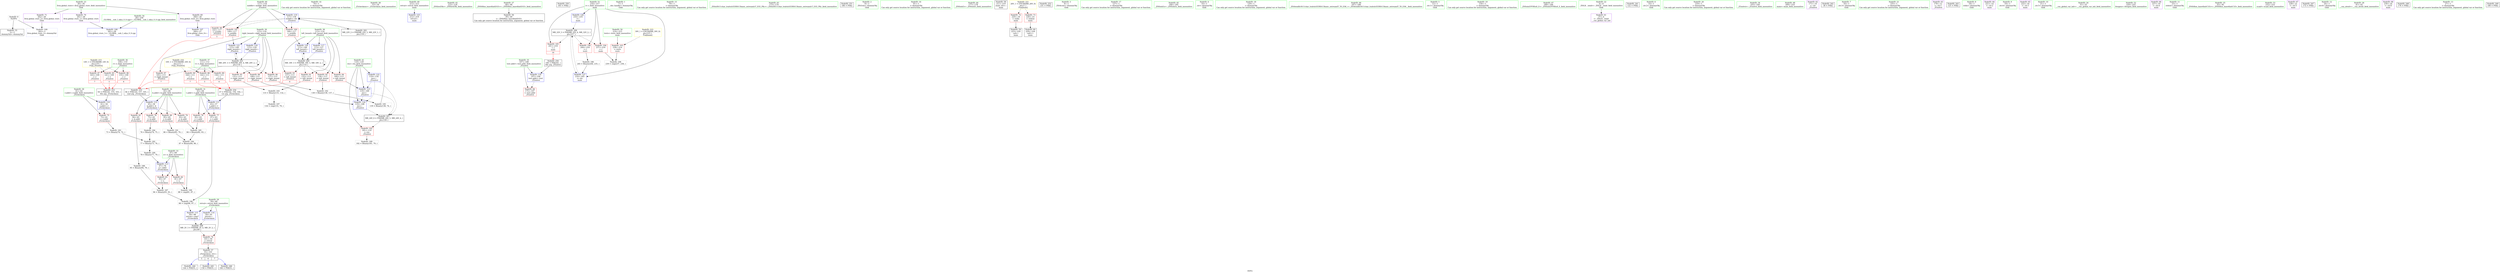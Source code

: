 digraph "SVFG" {
	label="SVFG";

	Node0x565008759e20 [shape=record,color=grey,label="{NodeID: 0\nNullPtr}"];
	Node0x565008759e20 -> Node0x5650087723a0[style=solid];
	Node0x565008759e20 -> Node0x565008770fc0[style=solid];
	Node0x5650087715f0 [shape=record,color=red,label="{NodeID: 97\n165\<--115\n\<--right_bound\n_Z5solvei\n|{<s0>7}}"];
	Node0x5650087715f0:s0 -> Node0x565008791440[style=solid,color=red];
	Node0x56500876ed50 [shape=record,color=green,label="{NodeID: 14\n74\<--1\n\<--dummyObj\nCan only get source location for instruction, argument, global var or function.}"];
	Node0x5650087749a0 [shape=record,color=grey,label="{NodeID: 194\n87 = Binary(84, 86, )\n}"];
	Node0x5650087749a0 -> Node0x565008775120[style=solid];
	Node0x565008771190 [shape=record,color=blue,label="{NodeID: 111\n63\<--57\nt.addr\<--t\n_Z5checkxxx\n}"];
	Node0x565008771190 -> Node0x5650087735a0[style=dashed];
	Node0x565008771190 -> Node0x565008773670[style=dashed];
	Node0x56500876fb50 [shape=record,color=green,label="{NodeID: 28\n53\<--54\n_Z5checkxxx\<--_Z5checkxxx_field_insensitive\n}"];
	Node0x565008784f30 [shape=record,color=black,label="{NodeID: 208\nMR_2V_3 = PHI(MR_2V_4, MR_2V_2, )\npts\{60 \}\n}"];
	Node0x565008784f30 -> Node0x565008773400[style=dashed];
	Node0x565008776e20 [shape=record,color=blue,label="{NodeID: 125\n212\<--219\nretval\<--\nmain\n}"];
	Node0x565008770710 [shape=record,color=green,label="{NodeID: 42\n123\<--124\n_ZNSirsERx\<--_ZNSirsERx_field_insensitive\n}"];
	Node0x5650087724a0 [shape=record,color=black,label="{NodeID: 56\n39\<--40\n\<--_ZNSt8ios_base4InitD1Ev\nCan only get source location for instruction, argument, global var or function.}"];
	Node0x565008773060 [shape=record,color=purple,label="{NodeID: 70\n261\<--26\nllvm.global_ctors_1\<--llvm.global_ctors\nGlob }"];
	Node0x565008773060 -> Node0x565008770ec0[style=solid];
	Node0x565008790b40 [shape=record,color=black,label="{NodeID: 250\n183 = PHI()\n}"];
	Node0x565008773c20 [shape=record,color=red,label="{NodeID: 84\n175\<--107\n\<--test.addr\n_Z5solvei\n}"];
	Node0x56500876de20 [shape=record,color=green,label="{NodeID: 1\n7\<--1\n__dso_handle\<--dummyObj\nGlob }"];
	Node0x5650087716c0 [shape=record,color=red,label="{NodeID: 98\n168\<--115\n\<--right_bound\n_Z5solvei\n}"];
	Node0x5650087716c0 -> Node0x565008776d50[style=solid];
	Node0x56500876ee50 [shape=record,color=green,label="{NodeID: 15\n79\<--1\n\<--dummyObj\nCan only get source location for instruction, argument, global var or function.}"];
	Node0x565008774b20 [shape=record,color=grey,label="{NodeID: 195\n139 = Binary(138, 74, )\n}"];
	Node0x565008774b20 -> Node0x565008776940[style=solid];
	Node0x565008771260 [shape=record,color=blue,label="{NodeID: 112\n65\<--58\nk.addr\<--k\n_Z5checkxxx\n}"];
	Node0x565008771260 -> Node0x565008773740[style=dashed];
	Node0x565008771260 -> Node0x565008773810[style=dashed];
	Node0x565008771260 -> Node0x5650087738e0[style=dashed];
	Node0x565008771260 -> Node0x5650087739b0[style=dashed];
	Node0x56500876fc50 [shape=record,color=green,label="{NodeID: 29\n59\<--60\nretval\<--retval_field_insensitive\n_Z5checkxxx\n}"];
	Node0x56500876fc50 -> Node0x565008773400[style=solid];
	Node0x56500876fc50 -> Node0x565008771400[style=solid];
	Node0x56500876fc50 -> Node0x565008776600[style=solid];
	Node0x565008776ef0 [shape=record,color=blue,label="{NodeID: 126\n216\<--235\ni\<--\nmain\n}"];
	Node0x565008776ef0 -> Node0x565008784530[style=dashed];
	Node0x565008770810 [shape=record,color=green,label="{NodeID: 43\n173\<--174\n_ZStlsISt11char_traitsIcEERSt13basic_ostreamIcT_ES5_PKc\<--_ZStlsISt11char_traitsIcEERSt13basic_ostreamIcT_ES5_PKc_field_insensitive\n}"];
	Node0x565008786b10 [shape=record,color=yellow,style=double,label="{NodeID: 223\n30V_1 = ENCHI(MR_30V_0)\npts\{215 \}\nFun[main]}"];
	Node0x565008786b10 -> Node0x565008771ad0[style=dashed];
	Node0x5650087725a0 [shape=record,color=black,label="{NodeID: 57\n55\<--101\n_Z5checkxxx_ret\<--\n_Z5checkxxx\n|{<s0>5|<s1>6|<s2>7}}"];
	Node0x5650087725a0:s0 -> Node0x5650087904a0[style=solid,color=blue];
	Node0x5650087725a0:s1 -> Node0x565008790600[style=solid,color=blue];
	Node0x5650087725a0:s2 -> Node0x565008790700[style=solid,color=blue];
	Node0x565008773160 [shape=record,color=purple,label="{NodeID: 71\n262\<--26\nllvm.global_ctors_2\<--llvm.global_ctors\nGlob }"];
	Node0x565008773160 -> Node0x565008770fc0[style=solid];
	Node0x565008790c40 [shape=record,color=black,label="{NodeID: 251\n186 = PHI()\n}"];
	Node0x565008773cf0 [shape=record,color=red,label="{NodeID: 85\n141\<--109\n\<--r\n_Z5solvei\n|{<s0>5}}"];
	Node0x565008773cf0:s0 -> Node0x565008790de0[style=solid,color=red];
	Node0x56500876deb0 [shape=record,color=green,label="{NodeID: 2\n8\<--1\n_ZSt3cin\<--dummyObj\nGlob }"];
	Node0x56500877a020 [shape=record,color=grey,label="{NodeID: 182\n77 = Binary(73, 76, )\n}"];
	Node0x56500877a020 -> Node0x56500877ac20[style=solid];
	Node0x565008771790 [shape=record,color=red,label="{NodeID: 99\n143\<--117\n\<--middle\n_Z5solvei\n|{<s0>5}}"];
	Node0x565008771790:s0 -> Node0x565008791440[style=solid,color=red];
	Node0x56500876ef50 [shape=record,color=green,label="{NodeID: 16\n91\<--1\n\<--dummyObj\nCan only get source location for instruction, argument, global var or function.}"];
	Node0x565008774ca0 [shape=record,color=grey,label="{NodeID: 196\n98 = cmp(96, 97, )\n}"];
	Node0x565008774ca0 -> Node0x565008776600[style=solid];
	Node0x565008771330 [shape=record,color=blue,label="{NodeID: 113\n67\<--78\nx\<--add2\n_Z5checkxxx\n}"];
	Node0x565008771330 -> Node0x565008773a80[style=dashed];
	Node0x565008771330 -> Node0x565008773b50[style=dashed];
	Node0x56500876fd20 [shape=record,color=green,label="{NodeID: 30\n61\<--62\nr.addr\<--r.addr_field_insensitive\n_Z5checkxxx\n}"];
	Node0x56500876fd20 -> Node0x5650087734d0[style=solid];
	Node0x56500876fd20 -> Node0x5650087710c0[style=solid];
	Node0x565008776fc0 [shape=record,color=blue,label="{NodeID: 127\n216\<--245\ni\<--inc\nmain\n}"];
	Node0x565008776fc0 -> Node0x565008784530[style=dashed];
	Node0x565008770910 [shape=record,color=green,label="{NodeID: 44\n177\<--178\n_ZNSolsEi\<--_ZNSolsEi_field_insensitive\n}"];
	Node0x565008772670 [shape=record,color=black,label="{NodeID: 58\n211\<--219\nmain_ret\<--\nmain\n}"];
	Node0x565008773260 [shape=record,color=red,label="{NodeID: 72\n220\<--18\n\<--stdin\nmain\n}"];
	Node0x565008773260 -> Node0x565008772740[style=solid];
	Node0x565008790d10 [shape=record,color=black,label="{NodeID: 252\n231 = PHI()\n}"];
	Node0x565008773dc0 [shape=record,color=red,label="{NodeID: 86\n155\<--109\n\<--r\n_Z5solvei\n|{<s0>6}}"];
	Node0x565008773dc0:s0 -> Node0x565008790de0[style=solid,color=red];
	Node0x56500876df40 [shape=record,color=green,label="{NodeID: 3\n9\<--1\n_ZSt4cout\<--dummyObj\nGlob }"];
	Node0x56500877a1a0 [shape=record,color=grey,label="{NodeID: 183\n73 = Binary(74, 72, )\n}"];
	Node0x56500877a1a0 -> Node0x56500877a020[style=solid];
	Node0x565008771860 [shape=record,color=red,label="{NodeID: 100\n146\<--117\n\<--middle\n_Z5solvei\n}"];
	Node0x565008771860 -> Node0x565008776a10[style=solid];
	Node0x56500876f050 [shape=record,color=green,label="{NodeID: 17\n127\<--1\n\<--dummyObj\nCan only get source location for instruction, argument, global var or function.}"];
	Node0x565008774e20 [shape=record,color=grey,label="{NodeID: 197\n134 = cmp(133, 79, )\n}"];
	Node0x565008771400 [shape=record,color=blue,label="{NodeID: 114\n59\<--91\nretval\<--\n_Z5checkxxx\n}"];
	Node0x565008771400 -> Node0x565008784f30[style=dashed];
	Node0x56500876fdf0 [shape=record,color=green,label="{NodeID: 31\n63\<--64\nt.addr\<--t.addr_field_insensitive\n_Z5checkxxx\n}"];
	Node0x56500876fdf0 -> Node0x5650087735a0[style=solid];
	Node0x56500876fdf0 -> Node0x565008773670[style=solid];
	Node0x56500876fdf0 -> Node0x565008771190[style=solid];
	Node0x565008770a10 [shape=record,color=green,label="{NodeID: 45\n184\<--185\n_ZNSolsEx\<--_ZNSolsEx_field_insensitive\n}"];
	Node0x565008772740 [shape=record,color=black,label="{NodeID: 59\n223\<--220\ncall\<--\nmain\n}"];
	Node0x565008773330 [shape=record,color=red,label="{NodeID: 73\n226\<--23\n\<--stdout\nmain\n}"];
	Node0x565008773330 -> Node0x565008772810[style=solid];
	Node0x565008790de0 [shape=record,color=black,label="{NodeID: 253\n56 = PHI(141, 155, 163, )\n0th arg _Z5checkxxx }"];
	Node0x565008790de0 -> Node0x5650087710c0[style=solid];
	Node0x565008773e90 [shape=record,color=red,label="{NodeID: 87\n163\<--109\n\<--r\n_Z5solvei\n|{<s0>7}}"];
	Node0x565008773e90:s0 -> Node0x565008790de0[style=solid,color=red];
	Node0x56500876dfd0 [shape=record,color=green,label="{NodeID: 4\n10\<--1\n.str\<--dummyObj\nGlob }"];
	Node0x56500877a320 [shape=record,color=grey,label="{NodeID: 184\n76 = Binary(74, 75, )\n}"];
	Node0x56500877a320 -> Node0x56500877a020[style=solid];
	Node0x565008771930 [shape=record,color=red,label="{NodeID: 101\n149\<--117\n\<--middle\n_Z5solvei\n}"];
	Node0x565008771930 -> Node0x565008776ae0[style=solid];
	Node0x56500876f150 [shape=record,color=green,label="{NodeID: 18\n129\<--1\n\<--dummyObj\nCan only get source location for instruction, argument, global var or function.}"];
	Node0x565008774fa0 [shape=record,color=grey,label="{NodeID: 198\n239 = cmp(237, 238, )\n}"];
	Node0x565008776600 [shape=record,color=blue,label="{NodeID: 115\n59\<--98\nretval\<--cmp7\n_Z5checkxxx\n}"];
	Node0x565008776600 -> Node0x565008784f30[style=dashed];
	Node0x56500876fec0 [shape=record,color=green,label="{NodeID: 32\n65\<--66\nk.addr\<--k.addr_field_insensitive\n_Z5checkxxx\n}"];
	Node0x56500876fec0 -> Node0x565008773740[style=solid];
	Node0x56500876fec0 -> Node0x565008773810[style=solid];
	Node0x56500876fec0 -> Node0x5650087738e0[style=solid];
	Node0x56500876fec0 -> Node0x5650087739b0[style=solid];
	Node0x56500876fec0 -> Node0x565008771260[style=solid];
	Node0x565008770b10 [shape=record,color=green,label="{NodeID: 46\n187\<--188\n_ZSt4endlIcSt11char_traitsIcEERSt13basic_ostreamIT_T0_ES6_\<--_ZSt4endlIcSt11char_traitsIcEERSt13basic_ostreamIT_T0_ES6__field_insensitive\n}"];
	Node0x565008772810 [shape=record,color=black,label="{NodeID: 60\n229\<--226\ncall1\<--\nmain\n}"];
	Node0x565008773400 [shape=record,color=red,label="{NodeID: 74\n101\<--59\n\<--retval\n_Z5checkxxx\n}"];
	Node0x565008773400 -> Node0x5650087725a0[style=solid];
	Node0x5650087911b0 [shape=record,color=black,label="{NodeID: 254\n57 = PHI(142, 156, 164, )\n1st arg _Z5checkxxx }"];
	Node0x5650087911b0 -> Node0x565008771190[style=solid];
	Node0x565008773f60 [shape=record,color=red,label="{NodeID: 88\n142\<--111\n\<--t\n_Z5solvei\n|{<s0>5}}"];
	Node0x565008773f60:s0 -> Node0x5650087911b0[style=solid,color=red];
	Node0x56500876e810 [shape=record,color=green,label="{NodeID: 5\n12\<--1\n.str.1\<--dummyObj\nGlob }"];
	Node0x56500877a4a0 [shape=record,color=grey,label="{NodeID: 185\n84 = Binary(82, 83, )\n}"];
	Node0x56500877a4a0 -> Node0x5650087749a0[style=solid];
	Node0x565008771a00 [shape=record,color=red,label="{NodeID: 102\n181\<--119\n\<--res\n_Z5solvei\n}"];
	Node0x565008771a00 -> Node0x56500877aaa0[style=solid];
	Node0x56500876f250 [shape=record,color=green,label="{NodeID: 19\n154\<--1\n\<--dummyObj\nCan only get source location for instruction, argument, global var or function.}"];
	Node0x565008775120 [shape=record,color=grey,label="{NodeID: 199\n88 = cmp(81, 87, )\n}"];
	Node0x5650087766d0 [shape=record,color=blue,label="{NodeID: 116\n107\<--106\ntest.addr\<--test\n_Z5solvei\n}"];
	Node0x5650087766d0 -> Node0x565008773c20[style=dashed];
	Node0x56500876ff90 [shape=record,color=green,label="{NodeID: 33\n67\<--68\nx\<--x_field_insensitive\n_Z5checkxxx\n}"];
	Node0x56500876ff90 -> Node0x565008773a80[style=solid];
	Node0x56500876ff90 -> Node0x565008773b50[style=solid];
	Node0x56500876ff90 -> Node0x565008771330[style=solid];
	Node0x565008770c10 [shape=record,color=green,label="{NodeID: 47\n189\<--190\n_ZNSolsEPFRSoS_E\<--_ZNSolsEPFRSoS_E_field_insensitive\n}"];
	Node0x5650087728e0 [shape=record,color=purple,label="{NodeID: 61\n37\<--4\n\<--_ZStL8__ioinit\n__cxx_global_var_init\n}"];
	Node0x565008512d90 [shape=record,color=black,label="{NodeID: 241\n122 = PHI()\n}"];
	Node0x5650087734d0 [shape=record,color=red,label="{NodeID: 75\n72\<--61\n\<--r.addr\n_Z5checkxxx\n}"];
	Node0x5650087734d0 -> Node0x56500877a1a0[style=solid];
	Node0x565008791440 [shape=record,color=black,label="{NodeID: 255\n58 = PHI(143, 157, 165, )\n2nd arg _Z5checkxxx }"];
	Node0x565008791440 -> Node0x565008771260[style=solid];
	Node0x565008774030 [shape=record,color=red,label="{NodeID: 89\n156\<--111\n\<--t\n_Z5solvei\n|{<s0>6}}"];
	Node0x565008774030:s0 -> Node0x5650087911b0[style=solid,color=red];
	Node0x56500876e8a0 [shape=record,color=green,label="{NodeID: 6\n14\<--1\n.str.2\<--dummyObj\nGlob }"];
	Node0x56500877a620 [shape=record,color=grey,label="{NodeID: 186\n245 = Binary(244, 235, )\n}"];
	Node0x56500877a620 -> Node0x565008776fc0[style=solid];
	Node0x565008771ad0 [shape=record,color=red,label="{NodeID: 103\n238\<--214\n\<--tests\nmain\n}"];
	Node0x565008771ad0 -> Node0x565008774fa0[style=solid];
	Node0x56500876f350 [shape=record,color=green,label="{NodeID: 20\n219\<--1\n\<--dummyObj\nCan only get source location for instruction, argument, global var or function.}"];
	Node0x565008782730 [shape=record,color=black,label="{NodeID: 200\nMR_18V_3 = PHI(MR_18V_5, MR_18V_2, )\npts\{114 \}\n}"];
	Node0x565008782730 -> Node0x5650087741d0[style=dashed];
	Node0x565008782730 -> Node0x5650087742a0[style=dashed];
	Node0x565008782730 -> Node0x565008774370[style=dashed];
	Node0x565008782730 -> Node0x565008774440[style=dashed];
	Node0x565008782730 -> Node0x565008776a10[style=dashed];
	Node0x565008782730 -> Node0x565008782730[style=dashed];
	Node0x5650087767a0 [shape=record,color=blue,label="{NodeID: 117\n113\<--127\nleft_bound\<--\n_Z5solvei\n}"];
	Node0x5650087767a0 -> Node0x565008782730[style=dashed];
	Node0x565008770060 [shape=record,color=green,label="{NodeID: 34\n103\<--104\n_Z5solvei\<--_Z5solvei_field_insensitive\n}"];
	Node0x565008771d30 [shape=record,color=green,label="{NodeID: 48\n209\<--210\nmain\<--main_field_insensitive\n}"];
	Node0x5650087729b0 [shape=record,color=purple,label="{NodeID: 62\n171\<--10\n\<--.str\n_Z5solvei\n}"];
	Node0x565008790300 [shape=record,color=black,label="{NodeID: 242\n38 = PHI()\n}"];
	Node0x5650087735a0 [shape=record,color=red,label="{NodeID: 76\n82\<--63\n\<--t.addr\n_Z5checkxxx\n}"];
	Node0x5650087735a0 -> Node0x56500877a4a0[style=solid];
	Node0x565008791600 [shape=record,color=black,label="{NodeID: 256\n106 = PHI(241, )\n0th arg _Z5solvei }"];
	Node0x565008791600 -> Node0x5650087766d0[style=solid];
	Node0x565008774100 [shape=record,color=red,label="{NodeID: 90\n164\<--111\n\<--t\n_Z5solvei\n|{<s0>7}}"];
	Node0x565008774100:s0 -> Node0x5650087911b0[style=solid,color=red];
	Node0x56500876e930 [shape=record,color=green,label="{NodeID: 7\n16\<--1\n.str.3\<--dummyObj\nGlob }"];
	Node0x56500877a7a0 [shape=record,color=grey,label="{NodeID: 187\n96 = Binary(93, 95, )\n}"];
	Node0x56500877a7a0 -> Node0x565008774ca0[style=solid];
	Node0x565008771ba0 [shape=record,color=red,label="{NodeID: 104\n237\<--216\n\<--i\nmain\n}"];
	Node0x565008771ba0 -> Node0x565008774fa0[style=solid];
	Node0x56500876f450 [shape=record,color=green,label="{NodeID: 21\n235\<--1\n\<--dummyObj\nCan only get source location for instruction, argument, global var or function.}"];
	Node0x565008782c30 [shape=record,color=black,label="{NodeID: 201\nMR_20V_3 = PHI(MR_20V_4, MR_20V_2, )\npts\{116 \}\n}"];
	Node0x565008782c30 -> Node0x565008774510[style=dashed];
	Node0x565008782c30 -> Node0x565008771520[style=dashed];
	Node0x565008782c30 -> Node0x5650087715f0[style=dashed];
	Node0x565008782c30 -> Node0x5650087716c0[style=dashed];
	Node0x565008782c30 -> Node0x565008776ae0[style=dashed];
	Node0x565008782c30 -> Node0x565008782c30[style=dashed];
	Node0x565008776870 [shape=record,color=blue,label="{NodeID: 118\n115\<--129\nright_bound\<--\n_Z5solvei\n}"];
	Node0x565008776870 -> Node0x565008782c30[style=dashed];
	Node0x565008770160 [shape=record,color=green,label="{NodeID: 35\n107\<--108\ntest.addr\<--test.addr_field_insensitive\n_Z5solvei\n}"];
	Node0x565008770160 -> Node0x565008773c20[style=solid];
	Node0x565008770160 -> Node0x5650087766d0[style=solid];
	Node0x5650087863e0 [shape=record,color=yellow,style=double,label="{NodeID: 215\n14V_1 = ENCHI(MR_14V_0)\npts\{110 \}\nFun[_Z5solvei]}"];
	Node0x5650087863e0 -> Node0x565008773cf0[style=dashed];
	Node0x5650087863e0 -> Node0x565008773dc0[style=dashed];
	Node0x5650087863e0 -> Node0x565008773e90[style=dashed];
	Node0x565008771e30 [shape=record,color=green,label="{NodeID: 49\n212\<--213\nretval\<--retval_field_insensitive\nmain\n}"];
	Node0x565008771e30 -> Node0x565008776e20[style=solid];
	Node0x565008772a80 [shape=record,color=purple,label="{NodeID: 63\n179\<--12\n\<--.str.1\n_Z5solvei\n}"];
	Node0x5650087903d0 [shape=record,color=black,label="{NodeID: 243\n125 = PHI()\n}"];
	Node0x565008773670 [shape=record,color=red,label="{NodeID: 77\n97\<--63\n\<--t.addr\n_Z5checkxxx\n}"];
	Node0x565008773670 -> Node0x565008774ca0[style=solid];
	Node0x5650087741d0 [shape=record,color=red,label="{NodeID: 91\n132\<--113\n\<--left_bound\n_Z5solvei\n}"];
	Node0x5650087741d0 -> Node0x565008774820[style=solid];
	Node0x56500876e9c0 [shape=record,color=green,label="{NodeID: 8\n18\<--1\nstdin\<--dummyObj\nGlob }"];
	Node0x56500877a920 [shape=record,color=grey,label="{NodeID: 188\n95 = Binary(94, 79, )\n}"];
	Node0x56500877a920 -> Node0x56500877a7a0[style=solid];
	Node0x565008771c70 [shape=record,color=red,label="{NodeID: 105\n241\<--216\n\<--i\nmain\n|{<s0>16}}"];
	Node0x565008771c70:s0 -> Node0x565008791600[style=solid,color=red];
	Node0x56500876f550 [shape=record,color=green,label="{NodeID: 22\n4\<--6\n_ZStL8__ioinit\<--_ZStL8__ioinit_field_insensitive\nGlob }"];
	Node0x56500876f550 -> Node0x5650087728e0[style=solid];
	Node0x565008783130 [shape=record,color=black,label="{NodeID: 202\nMR_22V_2 = PHI(MR_22V_3, MR_22V_1, )\npts\{118 \}\n}"];
	Node0x565008783130 -> Node0x565008776940[style=dashed];
	Node0x565008776940 [shape=record,color=blue,label="{NodeID: 119\n117\<--139\nmiddle\<--div\n_Z5solvei\n}"];
	Node0x565008776940 -> Node0x565008771790[style=dashed];
	Node0x565008776940 -> Node0x565008771860[style=dashed];
	Node0x565008776940 -> Node0x565008771930[style=dashed];
	Node0x565008776940 -> Node0x565008783130[style=dashed];
	Node0x565008770230 [shape=record,color=green,label="{NodeID: 36\n109\<--110\nr\<--r_field_insensitive\n_Z5solvei\n}"];
	Node0x565008770230 -> Node0x565008773cf0[style=solid];
	Node0x565008770230 -> Node0x565008773dc0[style=solid];
	Node0x565008770230 -> Node0x565008773e90[style=solid];
	Node0x5650087864c0 [shape=record,color=yellow,style=double,label="{NodeID: 216\n16V_1 = ENCHI(MR_16V_0)\npts\{112 \}\nFun[_Z5solvei]}"];
	Node0x5650087864c0 -> Node0x565008773f60[style=dashed];
	Node0x5650087864c0 -> Node0x565008774030[style=dashed];
	Node0x5650087864c0 -> Node0x565008774100[style=dashed];
	Node0x565008771f00 [shape=record,color=green,label="{NodeID: 50\n214\<--215\ntests\<--tests_field_insensitive\nmain\n}"];
	Node0x565008771f00 -> Node0x565008771ad0[style=solid];
	Node0x565008772b50 [shape=record,color=purple,label="{NodeID: 64\n221\<--14\n\<--.str.2\nmain\n}"];
	Node0x5650087904a0 [shape=record,color=black,label="{NodeID: 244\n144 = PHI(55, )\n}"];
	Node0x565008773740 [shape=record,color=red,label="{NodeID: 78\n75\<--65\n\<--k.addr\n_Z5checkxxx\n}"];
	Node0x565008773740 -> Node0x56500877a320[style=solid];
	Node0x5650087742a0 [shape=record,color=red,label="{NodeID: 92\n136\<--113\n\<--left_bound\n_Z5solvei\n}"];
	Node0x5650087742a0 -> Node0x5650087746a0[style=solid];
	Node0x56500876ea50 [shape=record,color=green,label="{NodeID: 9\n19\<--1\n.str.4\<--dummyObj\nGlob }"];
	Node0x56500877aaa0 [shape=record,color=grey,label="{NodeID: 189\n182 = Binary(181, 79, )\n}"];
	Node0x565008770d20 [shape=record,color=red,label="{NodeID: 106\n244\<--216\n\<--i\nmain\n}"];
	Node0x565008770d20 -> Node0x56500877a620[style=solid];
	Node0x56500876f650 [shape=record,color=green,label="{NodeID: 23\n26\<--30\nllvm.global_ctors\<--llvm.global_ctors_field_insensitive\nGlob }"];
	Node0x56500876f650 -> Node0x565008772f60[style=solid];
	Node0x56500876f650 -> Node0x565008773060[style=solid];
	Node0x56500876f650 -> Node0x565008773160[style=solid];
	Node0x565008776a10 [shape=record,color=blue,label="{NodeID: 120\n113\<--146\nleft_bound\<--\n_Z5solvei\n}"];
	Node0x565008776a10 -> Node0x565008782730[style=dashed];
	Node0x565008770300 [shape=record,color=green,label="{NodeID: 37\n111\<--112\nt\<--t_field_insensitive\n_Z5solvei\n}"];
	Node0x565008770300 -> Node0x565008773f60[style=solid];
	Node0x565008770300 -> Node0x565008774030[style=solid];
	Node0x565008770300 -> Node0x565008774100[style=solid];
	Node0x565008771fd0 [shape=record,color=green,label="{NodeID: 51\n216\<--217\ni\<--i_field_insensitive\nmain\n}"];
	Node0x565008771fd0 -> Node0x565008771ba0[style=solid];
	Node0x565008771fd0 -> Node0x565008771c70[style=solid];
	Node0x565008771fd0 -> Node0x565008770d20[style=solid];
	Node0x565008771fd0 -> Node0x565008776ef0[style=solid];
	Node0x565008771fd0 -> Node0x565008776fc0[style=solid];
	Node0x565008772c20 [shape=record,color=purple,label="{NodeID: 65\n222\<--16\n\<--.str.3\nmain\n}"];
	Node0x565008790600 [shape=record,color=black,label="{NodeID: 245\n158 = PHI(55, )\n}"];
	Node0x565008773810 [shape=record,color=red,label="{NodeID: 79\n83\<--65\n\<--k.addr\n_Z5checkxxx\n}"];
	Node0x565008773810 -> Node0x56500877a4a0[style=solid];
	Node0x565008774370 [shape=record,color=red,label="{NodeID: 93\n157\<--113\n\<--left_bound\n_Z5solvei\n|{<s0>6}}"];
	Node0x565008774370:s0 -> Node0x565008791440[style=solid,color=red];
	Node0x56500876eae0 [shape=record,color=green,label="{NodeID: 10\n21\<--1\n.str.5\<--dummyObj\nGlob }"];
	Node0x56500877ac20 [shape=record,color=grey,label="{NodeID: 190\n78 = Binary(77, 79, )\n}"];
	Node0x56500877ac20 -> Node0x565008771330[style=solid];
	Node0x565008770df0 [shape=record,color=blue,label="{NodeID: 107\n260\<--27\nllvm.global_ctors_0\<--\nGlob }"];
	Node0x56500876f750 [shape=record,color=green,label="{NodeID: 24\n31\<--32\n__cxx_global_var_init\<--__cxx_global_var_init_field_insensitive\n}"];
	Node0x565008776ae0 [shape=record,color=blue,label="{NodeID: 121\n115\<--149\nright_bound\<--\n_Z5solvei\n}"];
	Node0x565008776ae0 -> Node0x565008782c30[style=dashed];
	Node0x5650087703d0 [shape=record,color=green,label="{NodeID: 38\n113\<--114\nleft_bound\<--left_bound_field_insensitive\n_Z5solvei\n}"];
	Node0x5650087703d0 -> Node0x5650087741d0[style=solid];
	Node0x5650087703d0 -> Node0x5650087742a0[style=solid];
	Node0x5650087703d0 -> Node0x565008774370[style=solid];
	Node0x5650087703d0 -> Node0x565008774440[style=solid];
	Node0x5650087703d0 -> Node0x5650087767a0[style=solid];
	Node0x5650087703d0 -> Node0x565008776a10[style=solid];
	Node0x5650087720a0 [shape=record,color=green,label="{NodeID: 52\n224\<--225\nfreopen\<--freopen_field_insensitive\n}"];
	Node0x565008772cf0 [shape=record,color=purple,label="{NodeID: 66\n227\<--19\n\<--.str.4\nmain\n}"];
	Node0x565008790700 [shape=record,color=black,label="{NodeID: 246\n166 = PHI(55, )\n}"];
	Node0x5650087738e0 [shape=record,color=red,label="{NodeID: 80\n85\<--65\n\<--k.addr\n_Z5checkxxx\n}"];
	Node0x5650087738e0 -> Node0x56500877ada0[style=solid];
	Node0x565008774440 [shape=record,color=red,label="{NodeID: 94\n160\<--113\n\<--left_bound\n_Z5solvei\n}"];
	Node0x565008774440 -> Node0x565008776c80[style=solid];
	Node0x56500876eb70 [shape=record,color=green,label="{NodeID: 11\n23\<--1\nstdout\<--dummyObj\nGlob }"];
	Node0x56500877ada0 [shape=record,color=grey,label="{NodeID: 191\n86 = Binary(85, 79, )\n}"];
	Node0x56500877ada0 -> Node0x5650087749a0[style=solid];
	Node0x565008770ec0 [shape=record,color=blue,label="{NodeID: 108\n261\<--28\nllvm.global_ctors_1\<--_GLOBAL__sub_I_sdya_0_0.cpp\nGlob }"];
	Node0x56500876f850 [shape=record,color=green,label="{NodeID: 25\n35\<--36\n_ZNSt8ios_base4InitC1Ev\<--_ZNSt8ios_base4InitC1Ev_field_insensitive\n}"];
	Node0x565008776bb0 [shape=record,color=blue,label="{NodeID: 122\n119\<--154\nres\<--\n_Z5solvei\n}"];
	Node0x565008776bb0 -> Node0x565008776c80[style=dashed];
	Node0x565008776bb0 -> Node0x565008776d50[style=dashed];
	Node0x565008776bb0 -> Node0x565008784a30[style=dashed];
	Node0x5650087704a0 [shape=record,color=green,label="{NodeID: 39\n115\<--116\nright_bound\<--right_bound_field_insensitive\n_Z5solvei\n}"];
	Node0x5650087704a0 -> Node0x565008774510[style=solid];
	Node0x5650087704a0 -> Node0x565008771520[style=solid];
	Node0x5650087704a0 -> Node0x5650087715f0[style=solid];
	Node0x5650087704a0 -> Node0x5650087716c0[style=solid];
	Node0x5650087704a0 -> Node0x565008776870[style=solid];
	Node0x5650087704a0 -> Node0x565008776ae0[style=solid];
	Node0x5650087721a0 [shape=record,color=green,label="{NodeID: 53\n232\<--233\nscanf\<--scanf_field_insensitive\n}"];
	Node0x565008772dc0 [shape=record,color=purple,label="{NodeID: 67\n228\<--21\n\<--.str.5\nmain\n}"];
	Node0x565008790840 [shape=record,color=black,label="{NodeID: 247\n172 = PHI()\n}"];
	Node0x5650087739b0 [shape=record,color=red,label="{NodeID: 81\n94\<--65\n\<--k.addr\n_Z5checkxxx\n}"];
	Node0x5650087739b0 -> Node0x56500877a920[style=solid];
	Node0x565008774510 [shape=record,color=red,label="{NodeID: 95\n131\<--115\n\<--right_bound\n_Z5solvei\n}"];
	Node0x565008774510 -> Node0x565008774820[style=solid];
	Node0x56500876ec00 [shape=record,color=green,label="{NodeID: 12\n24\<--1\n.str.6\<--dummyObj\nGlob }"];
	Node0x5650087746a0 [shape=record,color=grey,label="{NodeID: 192\n138 = Binary(136, 137, )\n}"];
	Node0x5650087746a0 -> Node0x565008774b20[style=solid];
	Node0x565008770fc0 [shape=record,color=blue, style = dotted,label="{NodeID: 109\n262\<--3\nllvm.global_ctors_2\<--dummyVal\nGlob }"];
	Node0x56500876f950 [shape=record,color=green,label="{NodeID: 26\n41\<--42\n__cxa_atexit\<--__cxa_atexit_field_insensitive\n}"];
	Node0x565008784530 [shape=record,color=black,label="{NodeID: 206\nMR_32V_3 = PHI(MR_32V_4, MR_32V_2, )\npts\{217 \}\n}"];
	Node0x565008784530 -> Node0x565008771ba0[style=dashed];
	Node0x565008784530 -> Node0x565008771c70[style=dashed];
	Node0x565008784530 -> Node0x565008770d20[style=dashed];
	Node0x565008784530 -> Node0x565008776fc0[style=dashed];
	Node0x565008776c80 [shape=record,color=blue,label="{NodeID: 123\n119\<--160\nres\<--\n_Z5solvei\n}"];
	Node0x565008776c80 -> Node0x565008776d50[style=dashed];
	Node0x565008776c80 -> Node0x565008784a30[style=dashed];
	Node0x565008770570 [shape=record,color=green,label="{NodeID: 40\n117\<--118\nmiddle\<--middle_field_insensitive\n_Z5solvei\n}"];
	Node0x565008770570 -> Node0x565008771790[style=solid];
	Node0x565008770570 -> Node0x565008771860[style=solid];
	Node0x565008770570 -> Node0x565008771930[style=solid];
	Node0x565008770570 -> Node0x565008776940[style=solid];
	Node0x5650087722a0 [shape=record,color=green,label="{NodeID: 54\n28\<--256\n_GLOBAL__sub_I_sdya_0_0.cpp\<--_GLOBAL__sub_I_sdya_0_0.cpp_field_insensitive\n}"];
	Node0x5650087722a0 -> Node0x565008770ec0[style=solid];
	Node0x565008772e90 [shape=record,color=purple,label="{NodeID: 68\n230\<--24\n\<--.str.6\nmain\n}"];
	Node0x565008790940 [shape=record,color=black,label="{NodeID: 248\n176 = PHI()\n}"];
	Node0x565008773a80 [shape=record,color=red,label="{NodeID: 82\n81\<--67\n\<--x\n_Z5checkxxx\n}"];
	Node0x565008773a80 -> Node0x565008775120[style=solid];
	Node0x565008771520 [shape=record,color=red,label="{NodeID: 96\n137\<--115\n\<--right_bound\n_Z5solvei\n}"];
	Node0x565008771520 -> Node0x5650087746a0[style=solid];
	Node0x56500876ec90 [shape=record,color=green,label="{NodeID: 13\n27\<--1\n\<--dummyObj\nCan only get source location for instruction, argument, global var or function.}"];
	Node0x565008774820 [shape=record,color=grey,label="{NodeID: 193\n133 = Binary(131, 132, )\n}"];
	Node0x565008774820 -> Node0x565008774e20[style=solid];
	Node0x5650087710c0 [shape=record,color=blue,label="{NodeID: 110\n61\<--56\nr.addr\<--r\n_Z5checkxxx\n}"];
	Node0x5650087710c0 -> Node0x5650087734d0[style=dashed];
	Node0x56500876fa50 [shape=record,color=green,label="{NodeID: 27\n40\<--46\n_ZNSt8ios_base4InitD1Ev\<--_ZNSt8ios_base4InitD1Ev_field_insensitive\n}"];
	Node0x56500876fa50 -> Node0x5650087724a0[style=solid];
	Node0x565008784a30 [shape=record,color=black,label="{NodeID: 207\nMR_24V_6 = PHI(MR_24V_5, MR_24V_4, )\npts\{120 \}\n}"];
	Node0x565008784a30 -> Node0x565008771a00[style=dashed];
	Node0x565008776d50 [shape=record,color=blue,label="{NodeID: 124\n119\<--168\nres\<--\n_Z5solvei\n}"];
	Node0x565008776d50 -> Node0x565008784a30[style=dashed];
	Node0x565008770640 [shape=record,color=green,label="{NodeID: 41\n119\<--120\nres\<--res_field_insensitive\n_Z5solvei\n}"];
	Node0x565008770640 -> Node0x565008771a00[style=solid];
	Node0x565008770640 -> Node0x565008776bb0[style=solid];
	Node0x565008770640 -> Node0x565008776c80[style=solid];
	Node0x565008770640 -> Node0x565008776d50[style=solid];
	Node0x565008786920 [shape=record,color=yellow,style=double,label="{NodeID: 221\n26V_1 = ENCHI(MR_26V_0)\npts\{1 \}\nFun[main]}"];
	Node0x565008786920 -> Node0x565008773260[style=dashed];
	Node0x565008786920 -> Node0x565008773330[style=dashed];
	Node0x5650087723a0 [shape=record,color=black,label="{NodeID: 55\n2\<--3\ndummyVal\<--dummyVal\n}"];
	Node0x565008772f60 [shape=record,color=purple,label="{NodeID: 69\n260\<--26\nllvm.global_ctors_0\<--llvm.global_ctors\nGlob }"];
	Node0x565008772f60 -> Node0x565008770df0[style=solid];
	Node0x565008790a40 [shape=record,color=black,label="{NodeID: 249\n180 = PHI()\n}"];
	Node0x565008773b50 [shape=record,color=red,label="{NodeID: 83\n93\<--67\n\<--x\n_Z5checkxxx\n}"];
	Node0x565008773b50 -> Node0x56500877a7a0[style=solid];
}
